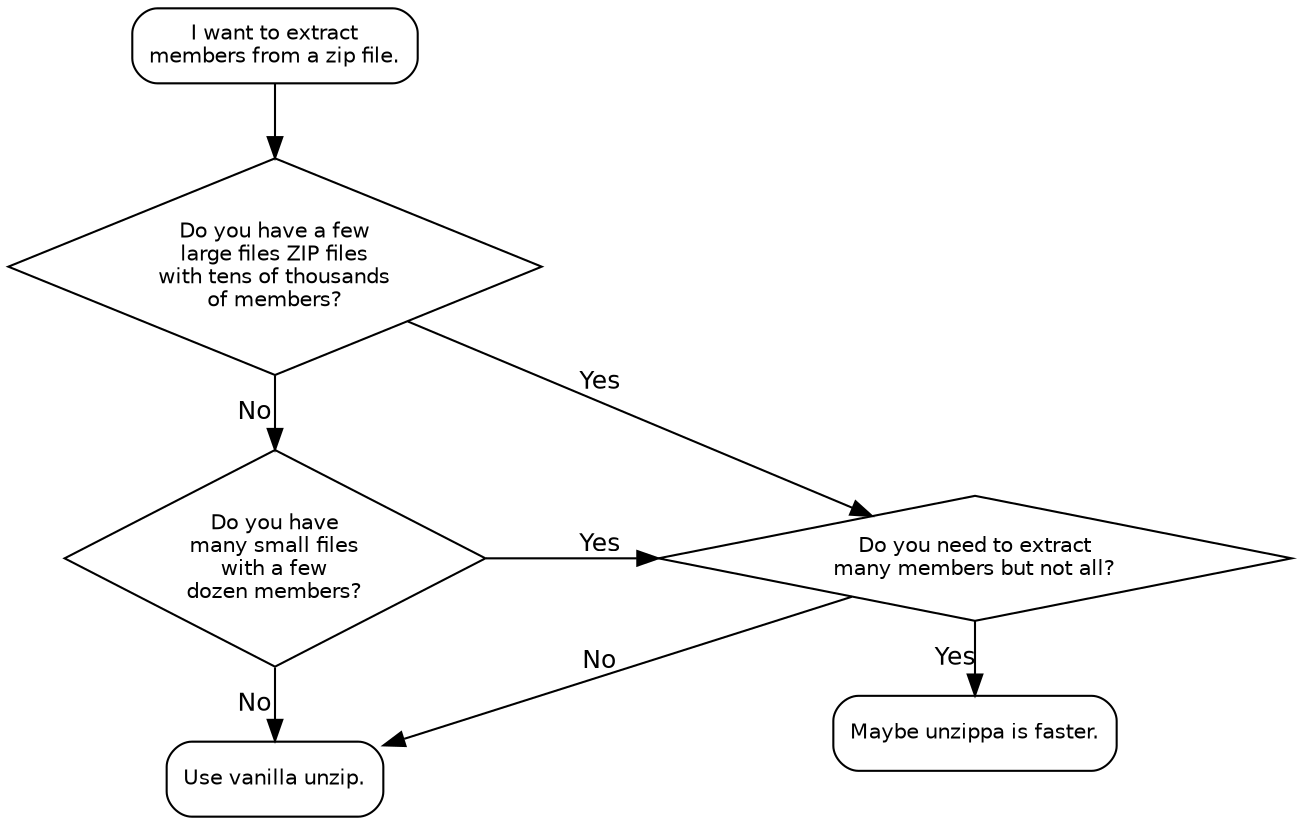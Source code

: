 digraph {
    rankdir="LR";
    graph [fontname="helvetica", fontsize=12];
    node [fontname="helvetica", fontsize=10];
    edge [fontname="helvetica", fontsize=12];

    start[shape="box", style="rounded", label="I want to extract\nmembers from a zip file."];
    
    fewlarge[shape="diamond", style="", label="Do you have a few\nlarge files ZIP files\nwith tens of thousands\nof members?"];
    manysmall[shape="diamond", style="", label="Do you have\nmany small files\nwith a few\ndozen members?"];
    extractsome[shape="diamond", style="", label="Do you need to extract\nmany members but not all?"];


    end[shape="box", style="rounded", label="Use vanilla unzip."];
    unzippa[shape="box", style="rounded", label="Maybe unzippa is faster."];

    {
        rank=same; start; fewlarge; manysmall; end;
    }
    {
        rank=same; extractsome; unzippa;
    }

    start -> fewlarge;
    fewlarge -> manysmall[label="No"];
    fewlarge -> extractsome[label="Yes"];
    manysmall -> end[label="No"];
    manysmall -> extractsome[label="Yes"];
    extractsome -> end[label="No"];
    extractsome -> unzippa[label="Yes"];
}